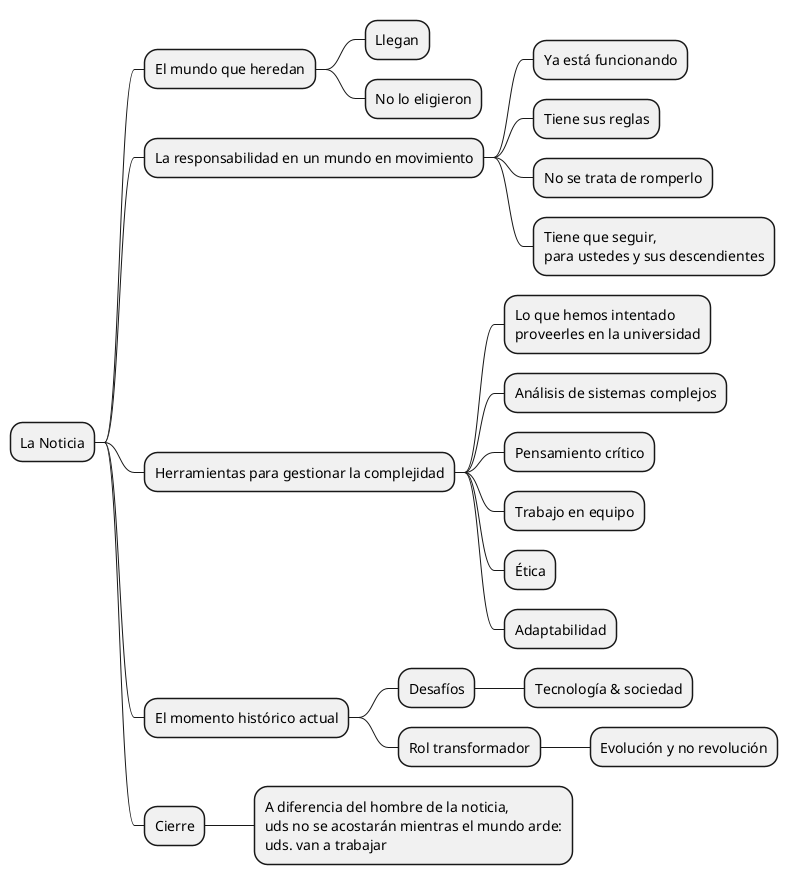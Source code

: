 @startmindmap

+ La Noticia
++ El mundo que heredan
+++ Llegan
+++ No lo eligieron
++ La responsabilidad en un mundo en movimiento
+++ Ya está funcionando
+++ Tiene sus reglas
+++ No se trata de romperlo
+++ Tiene que seguir,\npara ustedes y sus descendientes
++ Herramientas para gestionar la complejidad
+++ Lo que hemos intentado\nproveerles en la universidad
+++ Análisis de sistemas complejos
+++ Pensamiento crítico
+++ Trabajo en equipo
+++ Ética
+++ Adaptabilidad
++ El momento histórico actual
+++ Desafíos
++++ Tecnología & sociedad
+++ Rol transformador
++++ Evolución y no revolución
++ Cierre
+++ A diferencia del hombre de la noticia,\nuds no se acostarán mientras el mundo arde:\nuds. van a trabajar 

@endmindmap
